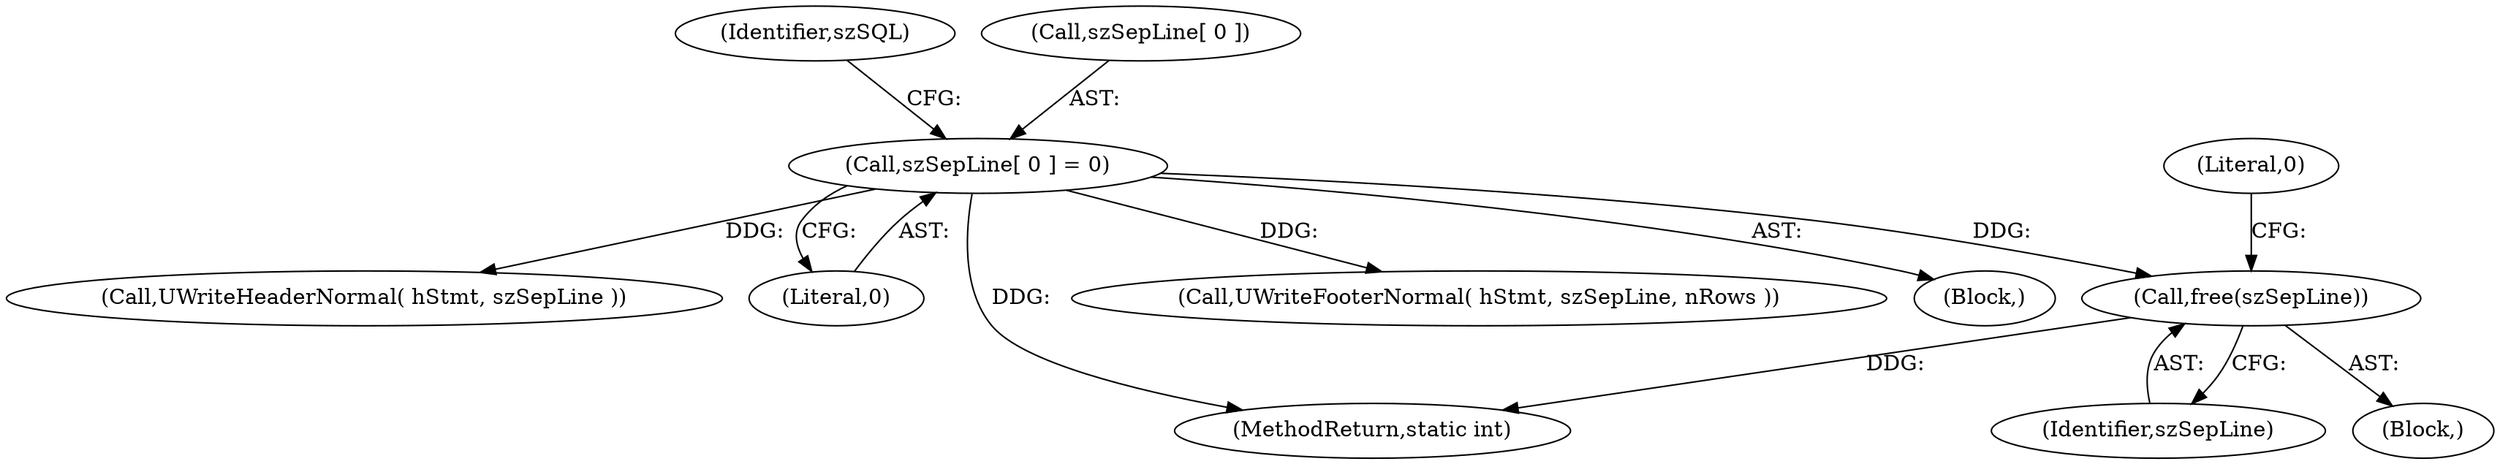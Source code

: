 digraph "0_unixODBC_45ef78e037f578b15fc58938a3a3251655e71d6f#diff-d52750c7ba4e594410438569d8e2963aL24_1@API" {
"1000199" [label="(Call,free(szSepLine))"];
"1000122" [label="(Call,szSepLine[ 0 ] = 0)"];
"1000312" [label="(Call,UWriteHeaderNormal( hStmt, szSepLine ))"];
"1000202" [label="(Literal,0)"];
"1000122" [label="(Call,szSepLine[ 0 ] = 0)"];
"1000128" [label="(Identifier,szSQL)"];
"1000200" [label="(Identifier,szSepLine)"];
"1000126" [label="(Literal,0)"];
"1000199" [label="(Call,free(szSepLine))"];
"1000361" [label="(MethodReturn,static int)"];
"1000349" [label="(Call,UWriteFooterNormal( hStmt, szSepLine, nRows ))"];
"1000123" [label="(Call,szSepLine[ 0 ])"];
"1000186" [label="(Block,)"];
"1000112" [label="(Block,)"];
"1000199" -> "1000186"  [label="AST: "];
"1000199" -> "1000200"  [label="CFG: "];
"1000200" -> "1000199"  [label="AST: "];
"1000202" -> "1000199"  [label="CFG: "];
"1000199" -> "1000361"  [label="DDG: "];
"1000122" -> "1000199"  [label="DDG: "];
"1000122" -> "1000112"  [label="AST: "];
"1000122" -> "1000126"  [label="CFG: "];
"1000123" -> "1000122"  [label="AST: "];
"1000126" -> "1000122"  [label="AST: "];
"1000128" -> "1000122"  [label="CFG: "];
"1000122" -> "1000361"  [label="DDG: "];
"1000122" -> "1000312"  [label="DDG: "];
"1000122" -> "1000349"  [label="DDG: "];
}
